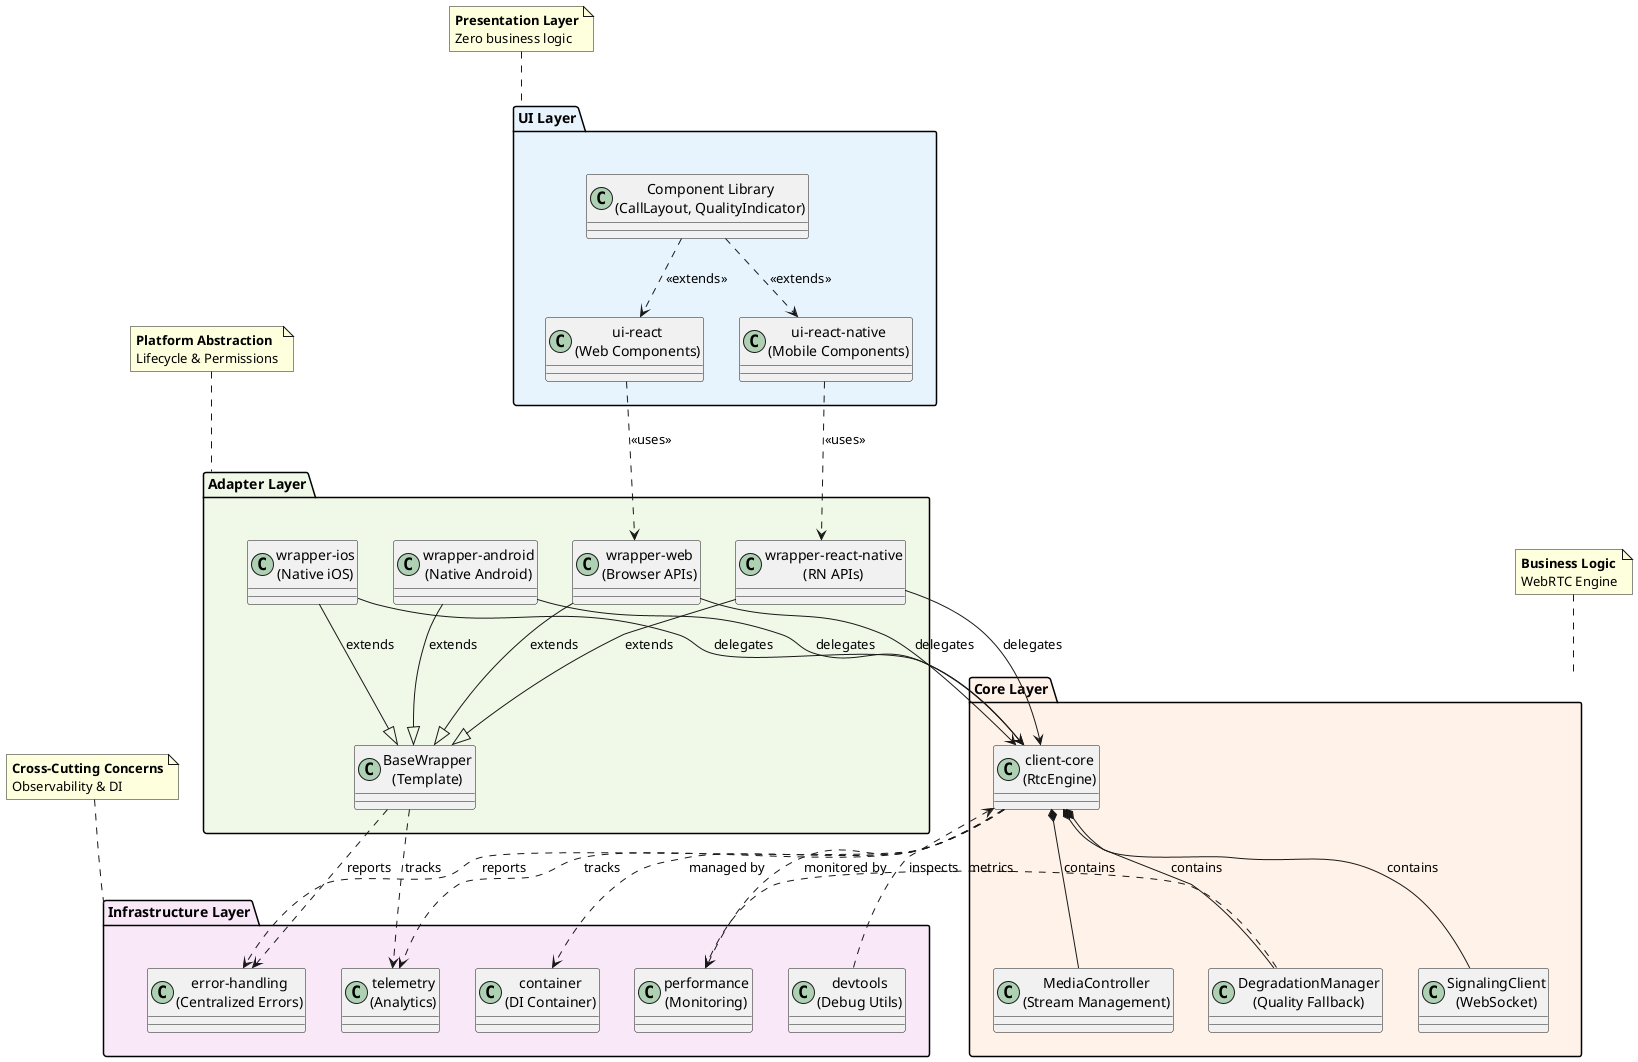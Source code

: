 @startuml architecture
@startuml architecture
!define RECTANGLE class

package "UI Layer" as UILayer #E8F4FD {
  RECTANGLE "ui-react\n(Web Components)" as UIReact
  RECTANGLE "ui-react-native\n(Mobile Components)" as UIRN
  RECTANGLE "Component Library\n(CallLayout, QualityIndicator)" as CompLib
}

package "Adapter Layer" as AdapterLayer #F0F8E8 {
  RECTANGLE "wrapper-web\n(Browser APIs)" as WebWrapper
  RECTANGLE "wrapper-react-native\n(RN APIs)" as RNWrapper
  RECTANGLE "wrapper-ios\n(Native iOS)" as iOSWrapper
  RECTANGLE "wrapper-android\n(Native Android)" as AndroidWrapper
  RECTANGLE "BaseWrapper\n(Template)" as BaseWrapper
}

package "Core Layer" as CoreLayer #FFF2E8 {
  RECTANGLE "client-core\n(RtcEngine)" as Core
  RECTANGLE "SignalingClient\n(WebSocket)" as Signaling
  RECTANGLE "MediaController\n(Stream Management)" as Media
  RECTANGLE "DegradationManager\n(Quality Fallback)" as Degradation
}

package "Infrastructure Layer" as InfraLayer #F8E8F8 {
  RECTANGLE "error-handling\n(Centralized Errors)" as ErrorHandling
  RECTANGLE "telemetry\n(Analytics)" as Telemetry
  RECTANGLE "container\n(DI Container)" as Container
  RECTANGLE "performance\n(Monitoring)" as Performance
  RECTANGLE "devtools\n(Debug Utils)" as DevTools
}

' UI Layer connections
UIReact ..> WebWrapper : <<uses>>
UIRN ..> RNWrapper : <<uses>>
CompLib ..> UIReact : <<extends>>
CompLib ..> UIRN : <<extends>>

' Adapter Layer inheritance
WebWrapper --|> BaseWrapper : extends
RNWrapper --|> BaseWrapper : extends
iOSWrapper --|> BaseWrapper : extends
AndroidWrapper --|> BaseWrapper : extends

' Adapter to Core connections
WebWrapper --> Core : delegates
RNWrapper --> Core : delegates
iOSWrapper --> Core : delegates
AndroidWrapper --> Core : delegates

' Core internal relationships
Core *-- Signaling : contains
Core *-- Media : contains
Core *-- Degradation : contains

' Infrastructure dependencies
Core ..> ErrorHandling : reports
Core ..> Telemetry : tracks
Core ..> Container : managed by
Core ..> Performance : monitored by
DevTools ..> Core : inspects

' Cross-layer dependencies
BaseWrapper ..> ErrorHandling : reports
BaseWrapper ..> Telemetry : tracks
Degradation ..> Performance : metrics

note top of UILayer : **Presentation Layer**\nZero business logic
note top of AdapterLayer : **Platform Abstraction**\nLifecycle & Permissions
note top of CoreLayer : **Business Logic**\nWebRTC Engine
note top of InfraLayer : **Cross-Cutting Concerns**\nObservability & DI
@enduml
